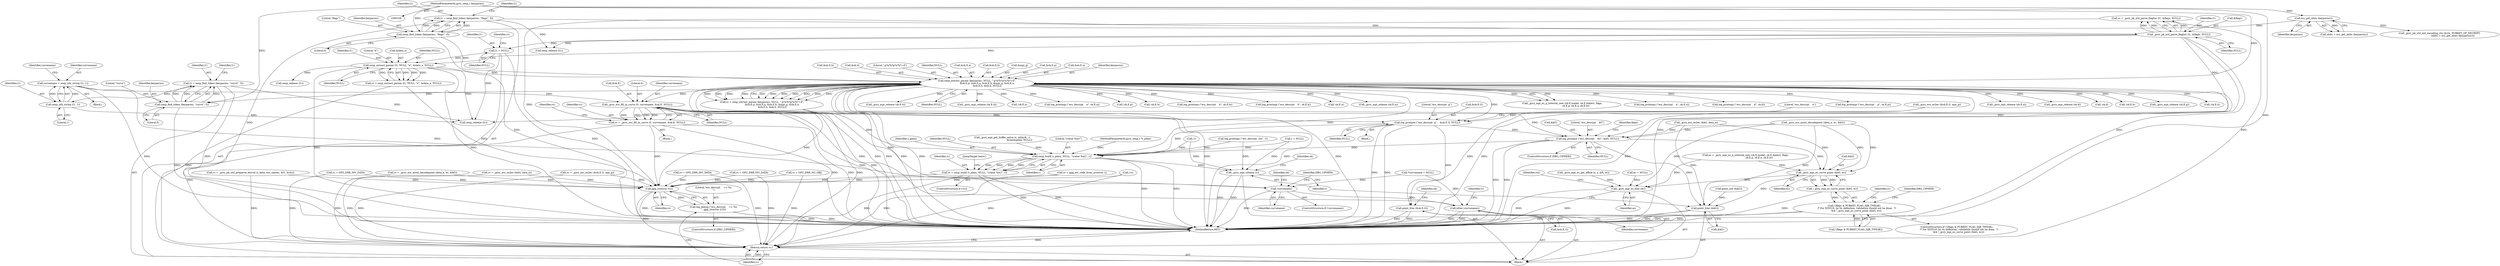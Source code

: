 digraph "0_gnupg_da780c8183cccc8f533c8ace8211ac2cb2bdee7b@pointer" {
"1000308" [label="(Call,curvename = sexp_nth_string (l1, 1))"];
"1000310" [label="(Call,sexp_nth_string (l1, 1))"];
"1000299" [label="(Call,l1 = sexp_find_token (keyparms, \"curve\", 5))"];
"1000301" [label="(Call,sexp_find_token (keyparms, \"curve\", 5))"];
"1000230" [label="(Call,sexp_extract_param (keyparms, NULL, \"-p?a?b?g?n?h?+d\",\n                           &sk.E.p, &sk.E.a, &sk.E.b, &mpi_g, &sk.E.n,\n                           &sk.E.h, &sk.d, NULL))"];
"1000169" [label="(Call,sexp_find_token (keyparms, \"flags\", 0))"];
"1000165" [label="(Call,ecc_get_nbits (keyparms))"];
"1000111" [label="(MethodParameterIn,gcry_sexp_t keyparms)"];
"1000205" [label="(Call,sexp_extract_param (l1, NULL, \"e\", &data_e, NULL))"];
"1000188" [label="(Call,l1 = NULL)"];
"1000178" [label="(Call,_gcry_pk_util_parse_flaglist (l1, &flags, NULL))"];
"1000167" [label="(Call,l1 = sexp_find_token (keyparms, \"flags\", 0))"];
"1000318" [label="(Call,_gcry_ecc_fill_in_curve (0, curvename, &sk.E, NULL))"];
"1000316" [label="(Call,rc = _gcry_ecc_fill_in_curve (0, curvename, &sk.E, NULL))"];
"1000740" [label="(Call,gpg_strerror (rc))"];
"1000738" [label="(Call,log_debug (\"ecc_decrypt    => %s\n\", gpg_strerror (rc)))"];
"1000742" [label="(Return,return rc;)"];
"1000330" [label="(Call,!curvename)"];
"1000727" [label="(Call,xfree (curvename))"];
"1000413" [label="(Call,log_printpnt (\"ecc_decrypt  g\",   &sk.E.G, NULL))"];
"1000552" [label="(Call,log_printpnt (\"ecc_decrypt    kG\", &kG, NULL))"];
"1000564" [label="(Call,_gcry_mpi_ec_curve_point (&kG, ec))"];
"1000563" [label="(Call,!_gcry_mpi_ec_curve_point (&kG, ec))"];
"1000558" [label="(Call,!(flags & PUBKEY_FLAG_DJB_TWEAK)\n       /* For X25519, by its definition, validation should not be done.  */\n      && !_gcry_mpi_ec_curve_point (&kG, ec))"];
"1000677" [label="(Call,point_free (&kG))"];
"1000731" [label="(Call,_gcry_mpi_ec_free (ec))"];
"1000668" [label="(Call,sexp_build (r_plain, NULL, \"(value %m)\", r))"];
"1000666" [label="(Call,rc = sexp_build (r_plain, NULL, \"(value %m)\", r))"];
"1000680" [label="(Call,_gcry_mpi_release (r))"];
"1000702" [label="(Call,point_free (&sk.E.G))"];
"1000668" [label="(Call,sexp_build (r_plain, NULL, \"(value %m)\", r))"];
"1000246" [label="(Call,&sk.E.b)"];
"1000500" [label="(Call,_gcry_mpi_ec_p_internal_new (sk.E.model, sk.E.dialect, flags,\n                                    sk.E.p, sk.E.a, sk.E.b))"];
"1000228" [label="(Call,rc = sexp_extract_param (keyparms, NULL, \"-p?a?b?g?n?h?+d\",\n                           &sk.E.p, &sk.E.a, &sk.E.b, &mpi_g, &sk.E.n,\n                           &sk.E.h, &sk.d, NULL))"];
"1000180" [label="(Call,&flags)"];
"1000363" [label="(Identifier,DBG_CIPHER)"];
"1000607" [label="(Call,_gcry_mpi_get_buffer_extra (x, nbits/8, -1,\n                                             &rawmpilen, NULL))"];
"1000140" [label="(Call,r = NULL)"];
"1000314" [label="(Identifier,curvename)"];
"1000330" [label="(Call,!curvename)"];
"1000153" [label="(Call,point_init (&kG))"];
"1000570" [label="(Identifier,rc)"];
"1000300" [label="(Identifier,l1)"];
"1000672" [label="(Identifier,r)"];
"1000266" [label="(Call,&sk.d)"];
"1000422" [label="(Call,log_printmpi (\"ecc_decrypt    n\", sk.E.n))"];
"1000317" [label="(Identifier,rc)"];
"1000192" [label="(Identifier,rc)"];
"1000541" [label="(Call,rc = _gcry_ecc_os2ec (&kG, data_e))"];
"1000111" [label="(MethodParameterIn,gcry_sexp_t keyparms)"];
"1000169" [label="(Call,sexp_find_token (keyparms, \"flags\", 0))"];
"1000331" [label="(Identifier,curvename)"];
"1000439" [label="(Call,log_printmpi (\"ecc_decrypt    d\", sk.d))"];
"1000112" [label="(Block,)"];
"1000297" [label="(Call,sexp_release (l1))"];
"1000413" [label="(Call,log_printpnt (\"ecc_decrypt  g\",   &sk.E.G, NULL))"];
"1000364" [label="(Block,)"];
"1000189" [label="(Identifier,l1)"];
"1000567" [label="(Identifier,ec)"];
"1000318" [label="(Call,_gcry_ecc_fill_in_curve (0, curvename, &sk.E, NULL))"];
"1000392" [label="(Call,log_printmpi (\"ecc_decrypt    p\", sk.E.p))"];
"1000543" [label="(Call,_gcry_ecc_os2ec (&kG, data_e))"];
"1000166" [label="(Identifier,keyparms)"];
"1000302" [label="(Identifier,keyparms)"];
"1000182" [label="(Identifier,NULL)"];
"1000578" [label="(Call,_gcry_mpi_ec_get_affine (x, y, &R, ec))"];
"1000320" [label="(Identifier,curvename)"];
"1000669" [label="(Identifier,r_plain)"];
"1000688" [label="(Call,_gcry_mpi_release (sk.E.a))"];
"1000163" [label="(Call,nbits = ecc_get_nbits (keyparms))"];
"1000673" [label="(JumpTarget,leave:)"];
"1000744" [label="(MethodReturn,RET)"];
"1000203" [label="(Call,rc = sexp_extract_param (l1, NULL, \"e\", &data_e, NULL))"];
"1000312" [label="(Literal,1)"];
"1000325" [label="(Identifier,NULL)"];
"1000712" [label="(Identifier,sk)"];
"1000176" [label="(Call,rc = _gcry_pk_util_parse_flaglist (l1, &flags, NULL))"];
"1000284" [label="(Call,rc = _gcry_ecc_os2ec (&sk.E.G, mpi_g))"];
"1000729" [label="(Call,sexp_release (l1))"];
"1000558" [label="(Call,!(flags & PUBKEY_FLAG_DJB_TWEAK)\n       /* For X25519, by its definition, validation should not be done.  */\n      && !_gcry_mpi_ec_curve_point (&kG, ec))"];
"1000233" [label="(Literal,\"-p?a?b?g?n?h?+d\")"];
"1000232" [label="(Identifier,NULL)"];
"1000209" [label="(Call,&data_e)"];
"1000240" [label="(Call,&sk.E.a)"];
"1000415" [label="(Call,&sk.E.G)"];
"1000670" [label="(Identifier,NULL)"];
"1000260" [label="(Call,&sk.E.h)"];
"1000685" [label="(Identifier,sk)"];
"1000252" [label="(Call,&mpi_g)"];
"1000134" [label="(Call,ec = NULL)"];
"1000557" [label="(ControlStructure,if (!(flags & PUBKEY_FLAG_DJB_TWEAK)\n       /* For X25519, by its definition, validation should not be done.  */\n      && !_gcry_mpi_ec_curve_point (&kG, ec)))"];
"1000721" [label="(Call,_gcry_mpi_release (sk.d))"];
"1000207" [label="(Identifier,NULL)"];
"1000489" [label="(Call,!sk.d)"];
"1000303" [label="(Literal,\"curve\")"];
"1000730" [label="(Identifier,l1)"];
"1000678" [label="(Call,&kG)"];
"1000739" [label="(Literal,\"ecc_decrypt    => %s\n\")"];
"1000234" [label="(Call,&sk.E.p)"];
"1000191" [label="(Call,rc = _gcry_pk_util_preparse_encval (s_data, ecc_names, &l1, &ctx))"];
"1000171" [label="(Literal,\"flags\")"];
"1000727" [label="(Call,xfree (curvename))"];
"1000460" [label="(Call,!sk.E.b)"];
"1000188" [label="(Call,l1 = NULL)"];
"1000740" [label="(Call,gpg_strerror (rc))"];
"1000735" [label="(Identifier,ctx)"];
"1000682" [label="(Call,_gcry_mpi_release (sk.E.p))"];
"1000666" [label="(Call,rc = sexp_build (r_plain, NULL, \"(value %m)\", r))"];
"1000550" [label="(ControlStructure,if (DBG_CIPHER))"];
"1000569" [label="(Call,rc = GPG_ERR_INV_DATA)"];
"1000483" [label="(Call,!sk.E.h)"];
"1000327" [label="(Identifier,rc)"];
"1000336" [label="(Identifier,sk)"];
"1000694" [label="(Call,_gcry_mpi_release (sk.E.b))"];
"1000563" [label="(Call,!_gcry_mpi_ec_curve_point (&kG, ec))"];
"1000565" [label="(Call,&kG)"];
"1000554" [label="(Call,&kG)"];
"1000315" [label="(Block,)"];
"1000553" [label="(Literal,\"ecc_decrypt    kG\")"];
"1000703" [label="(Call,&sk.E.G)"];
"1000621" [label="(Call,rc = gpg_err_code_from_syserror ())"];
"1000559" [label="(Call,!(flags & PUBKEY_FLAG_DJB_TWEAK))"];
"1000170" [label="(Identifier,keyparms)"];
"1000660" [label="(Call,log_printmpi (\"ecc_decrypt  res\", r))"];
"1000270" [label="(Identifier,NULL)"];
"1000552" [label="(Call,log_printpnt (\"ecc_decrypt    kG\", &kG, NULL))"];
"1000308" [label="(Call,curvename = sexp_nth_string (l1, 1))"];
"1000421" [label="(Identifier,NULL)"];
"1000206" [label="(Identifier,l1)"];
"1000254" [label="(Call,&sk.E.n)"];
"1000671" [label="(Literal,\"(value %m)\")"];
"1000311" [label="(Identifier,l1)"];
"1000741" [label="(Identifier,rc)"];
"1000310" [label="(Call,sexp_nth_string (l1, 1))"];
"1000165" [label="(Call,ecc_get_nbits (keyparms))"];
"1000645" [label="(Call,!r)"];
"1000715" [label="(Call,_gcry_mpi_release (sk.E.h))"];
"1000309" [label="(Identifier,curvename)"];
"1000494" [label="(Call,rc = GPG_ERR_NO_OBJ)"];
"1000498" [label="(Call,ec = _gcry_mpi_ec_p_internal_new (sk.E.model, sk.E.dialect, flags,\n                                    sk.E.p, sk.E.a, sk.E.b))"];
"1000211" [label="(Identifier,NULL)"];
"1000731" [label="(Call,_gcry_mpi_ec_free (ec))"];
"1000564" [label="(Call,_gcry_mpi_ec_curve_point (&kG, ec))"];
"1000414" [label="(Literal,\"ecc_decrypt  g\")"];
"1000659" [label="(Identifier,DBG_CIPHER)"];
"1000304" [label="(Literal,5)"];
"1000231" [label="(Identifier,keyparms)"];
"1000329" [label="(ControlStructure,if (!curvename))"];
"1000167" [label="(Call,l1 = sexp_find_token (keyparms, \"flags\", 0))"];
"1000585" [label="(Call,rc = GPG_ERR_INV_DATA)"];
"1000307" [label="(Block,)"];
"1000286" [label="(Call,_gcry_ecc_os2ec (&sk.E.G, mpi_g))"];
"1000664" [label="(Call,!rc)"];
"1000476" [label="(Call,!sk.E.n)"];
"1000299" [label="(Call,l1 = sexp_find_token (keyparms, \"curve\", 5))"];
"1000109" [label="(MethodParameterIn,gcry_sexp_t *r_plain)"];
"1000190" [label="(Identifier,NULL)"];
"1000533" [label="(Call,rc = _gcry_ecc_mont_decodepoint (data_e, ec, &kG))"];
"1000399" [label="(Call,log_printmpi (\"ecc_decrypt    a\", sk.E.a))"];
"1000446" [label="(Call,!sk.E.p)"];
"1000556" [label="(Identifier,NULL)"];
"1000680" [label="(Call,_gcry_mpi_release (r))"];
"1000321" [label="(Call,&sk.E)"];
"1000681" [label="(Identifier,r)"];
"1000738" [label="(Call,log_debug (\"ecc_decrypt    => %s\n\", gpg_strerror (rc)))"];
"1000667" [label="(Identifier,rc)"];
"1000348" [label="(Call,!sk.E.h)"];
"1000168" [label="(Identifier,l1)"];
"1000316" [label="(Call,rc = _gcry_ecc_fill_in_curve (0, curvename, &sk.E, NULL))"];
"1000736" [label="(ControlStructure,if (DBG_CIPHER))"];
"1000186" [label="(Call,sexp_release (l1))"];
"1000319" [label="(Literal,0)"];
"1000301" [label="(Call,sexp_find_token (keyparms, \"curve\", 5))"];
"1000174" [label="(Identifier,l1)"];
"1000406" [label="(Call,log_printmpi (\"ecc_decrypt    b\", sk.E.b))"];
"1000230" [label="(Call,sexp_extract_param (keyparms, NULL, \"-p?a?b?g?n?h?+d\",\n                           &sk.E.p, &sk.E.a, &sk.E.b, &mpi_g, &sk.E.n,\n                           &sk.E.h, &sk.d, NULL))"];
"1000728" [label="(Identifier,curvename)"];
"1000663" [label="(ControlStructure,if (!rc))"];
"1000429" [label="(Call,log_printmpi (\"ecc_decrypt    h\", sk.E.h))"];
"1000423" [label="(Literal,\"ecc_decrypt    n\")"];
"1000178" [label="(Call,_gcry_pk_util_parse_flaglist (l1, &flags, NULL))"];
"1000743" [label="(Identifier,rc)"];
"1000561" [label="(Identifier,flags)"];
"1000306" [label="(Identifier,l1)"];
"1000732" [label="(Identifier,ec)"];
"1000677" [label="(Call,point_free (&kG))"];
"1000535" [label="(Call,_gcry_ecc_mont_decodepoint (data_e, ec, &kG))"];
"1000453" [label="(Call,!sk.E.a)"];
"1000224" [label="(Call,rc = GPG_ERR_INV_DATA)"];
"1000130" [label="(Call,*curvename = NULL)"];
"1000159" [label="(Call,_gcry_pk_util_init_encoding_ctx (&ctx, PUBKEY_OP_DECRYPT,\n                                   (nbits = ecc_get_nbits (keyparms))))"];
"1000208" [label="(Literal,\"e\")"];
"1000702" [label="(Call,point_free (&sk.E.G))"];
"1000709" [label="(Call,_gcry_mpi_release (sk.E.n))"];
"1000179" [label="(Identifier,l1)"];
"1000205" [label="(Call,sexp_extract_param (l1, NULL, \"e\", &data_e, NULL))"];
"1000742" [label="(Return,return rc;)"];
"1000172" [label="(Literal,0)"];
"1000308" -> "1000307"  [label="AST: "];
"1000308" -> "1000310"  [label="CFG: "];
"1000309" -> "1000308"  [label="AST: "];
"1000310" -> "1000308"  [label="AST: "];
"1000314" -> "1000308"  [label="CFG: "];
"1000308" -> "1000744"  [label="DDG: "];
"1000310" -> "1000308"  [label="DDG: "];
"1000310" -> "1000308"  [label="DDG: "];
"1000308" -> "1000318"  [label="DDG: "];
"1000308" -> "1000330"  [label="DDG: "];
"1000310" -> "1000312"  [label="CFG: "];
"1000311" -> "1000310"  [label="AST: "];
"1000312" -> "1000310"  [label="AST: "];
"1000299" -> "1000310"  [label="DDG: "];
"1000310" -> "1000729"  [label="DDG: "];
"1000299" -> "1000112"  [label="AST: "];
"1000299" -> "1000301"  [label="CFG: "];
"1000300" -> "1000299"  [label="AST: "];
"1000301" -> "1000299"  [label="AST: "];
"1000306" -> "1000299"  [label="CFG: "];
"1000299" -> "1000744"  [label="DDG: "];
"1000301" -> "1000299"  [label="DDG: "];
"1000301" -> "1000299"  [label="DDG: "];
"1000301" -> "1000299"  [label="DDG: "];
"1000299" -> "1000729"  [label="DDG: "];
"1000301" -> "1000304"  [label="CFG: "];
"1000302" -> "1000301"  [label="AST: "];
"1000303" -> "1000301"  [label="AST: "];
"1000304" -> "1000301"  [label="AST: "];
"1000301" -> "1000744"  [label="DDG: "];
"1000230" -> "1000301"  [label="DDG: "];
"1000111" -> "1000301"  [label="DDG: "];
"1000230" -> "1000228"  [label="AST: "];
"1000230" -> "1000270"  [label="CFG: "];
"1000231" -> "1000230"  [label="AST: "];
"1000232" -> "1000230"  [label="AST: "];
"1000233" -> "1000230"  [label="AST: "];
"1000234" -> "1000230"  [label="AST: "];
"1000240" -> "1000230"  [label="AST: "];
"1000246" -> "1000230"  [label="AST: "];
"1000252" -> "1000230"  [label="AST: "];
"1000254" -> "1000230"  [label="AST: "];
"1000260" -> "1000230"  [label="AST: "];
"1000266" -> "1000230"  [label="AST: "];
"1000270" -> "1000230"  [label="AST: "];
"1000228" -> "1000230"  [label="CFG: "];
"1000230" -> "1000744"  [label="DDG: "];
"1000230" -> "1000744"  [label="DDG: "];
"1000230" -> "1000744"  [label="DDG: "];
"1000230" -> "1000744"  [label="DDG: "];
"1000230" -> "1000744"  [label="DDG: "];
"1000230" -> "1000744"  [label="DDG: "];
"1000230" -> "1000744"  [label="DDG: "];
"1000230" -> "1000744"  [label="DDG: "];
"1000230" -> "1000744"  [label="DDG: "];
"1000230" -> "1000228"  [label="DDG: "];
"1000230" -> "1000228"  [label="DDG: "];
"1000230" -> "1000228"  [label="DDG: "];
"1000230" -> "1000228"  [label="DDG: "];
"1000230" -> "1000228"  [label="DDG: "];
"1000230" -> "1000228"  [label="DDG: "];
"1000230" -> "1000228"  [label="DDG: "];
"1000230" -> "1000228"  [label="DDG: "];
"1000230" -> "1000228"  [label="DDG: "];
"1000230" -> "1000228"  [label="DDG: "];
"1000169" -> "1000230"  [label="DDG: "];
"1000111" -> "1000230"  [label="DDG: "];
"1000205" -> "1000230"  [label="DDG: "];
"1000230" -> "1000318"  [label="DDG: "];
"1000230" -> "1000348"  [label="DDG: "];
"1000230" -> "1000392"  [label="DDG: "];
"1000230" -> "1000399"  [label="DDG: "];
"1000230" -> "1000406"  [label="DDG: "];
"1000230" -> "1000413"  [label="DDG: "];
"1000230" -> "1000422"  [label="DDG: "];
"1000230" -> "1000429"  [label="DDG: "];
"1000230" -> "1000439"  [label="DDG: "];
"1000230" -> "1000446"  [label="DDG: "];
"1000230" -> "1000453"  [label="DDG: "];
"1000230" -> "1000460"  [label="DDG: "];
"1000230" -> "1000476"  [label="DDG: "];
"1000230" -> "1000483"  [label="DDG: "];
"1000230" -> "1000489"  [label="DDG: "];
"1000230" -> "1000500"  [label="DDG: "];
"1000230" -> "1000500"  [label="DDG: "];
"1000230" -> "1000500"  [label="DDG: "];
"1000230" -> "1000552"  [label="DDG: "];
"1000230" -> "1000668"  [label="DDG: "];
"1000230" -> "1000682"  [label="DDG: "];
"1000230" -> "1000688"  [label="DDG: "];
"1000230" -> "1000694"  [label="DDG: "];
"1000230" -> "1000709"  [label="DDG: "];
"1000230" -> "1000715"  [label="DDG: "];
"1000230" -> "1000721"  [label="DDG: "];
"1000169" -> "1000167"  [label="AST: "];
"1000169" -> "1000172"  [label="CFG: "];
"1000170" -> "1000169"  [label="AST: "];
"1000171" -> "1000169"  [label="AST: "];
"1000172" -> "1000169"  [label="AST: "];
"1000167" -> "1000169"  [label="CFG: "];
"1000169" -> "1000744"  [label="DDG: "];
"1000169" -> "1000167"  [label="DDG: "];
"1000169" -> "1000167"  [label="DDG: "];
"1000169" -> "1000167"  [label="DDG: "];
"1000165" -> "1000169"  [label="DDG: "];
"1000111" -> "1000169"  [label="DDG: "];
"1000165" -> "1000163"  [label="AST: "];
"1000165" -> "1000166"  [label="CFG: "];
"1000166" -> "1000165"  [label="AST: "];
"1000163" -> "1000165"  [label="CFG: "];
"1000165" -> "1000159"  [label="DDG: "];
"1000165" -> "1000163"  [label="DDG: "];
"1000111" -> "1000165"  [label="DDG: "];
"1000111" -> "1000108"  [label="AST: "];
"1000111" -> "1000744"  [label="DDG: "];
"1000205" -> "1000203"  [label="AST: "];
"1000205" -> "1000211"  [label="CFG: "];
"1000206" -> "1000205"  [label="AST: "];
"1000207" -> "1000205"  [label="AST: "];
"1000208" -> "1000205"  [label="AST: "];
"1000209" -> "1000205"  [label="AST: "];
"1000211" -> "1000205"  [label="AST: "];
"1000203" -> "1000205"  [label="CFG: "];
"1000205" -> "1000744"  [label="DDG: "];
"1000205" -> "1000744"  [label="DDG: "];
"1000205" -> "1000203"  [label="DDG: "];
"1000205" -> "1000203"  [label="DDG: "];
"1000205" -> "1000203"  [label="DDG: "];
"1000205" -> "1000203"  [label="DDG: "];
"1000188" -> "1000205"  [label="DDG: "];
"1000178" -> "1000205"  [label="DDG: "];
"1000205" -> "1000297"  [label="DDG: "];
"1000205" -> "1000729"  [label="DDG: "];
"1000188" -> "1000112"  [label="AST: "];
"1000188" -> "1000190"  [label="CFG: "];
"1000189" -> "1000188"  [label="AST: "];
"1000190" -> "1000188"  [label="AST: "];
"1000192" -> "1000188"  [label="CFG: "];
"1000188" -> "1000744"  [label="DDG: "];
"1000178" -> "1000188"  [label="DDG: "];
"1000188" -> "1000729"  [label="DDG: "];
"1000178" -> "1000176"  [label="AST: "];
"1000178" -> "1000182"  [label="CFG: "];
"1000179" -> "1000178"  [label="AST: "];
"1000180" -> "1000178"  [label="AST: "];
"1000182" -> "1000178"  [label="AST: "];
"1000176" -> "1000178"  [label="CFG: "];
"1000178" -> "1000744"  [label="DDG: "];
"1000178" -> "1000744"  [label="DDG: "];
"1000178" -> "1000176"  [label="DDG: "];
"1000178" -> "1000176"  [label="DDG: "];
"1000178" -> "1000176"  [label="DDG: "];
"1000167" -> "1000178"  [label="DDG: "];
"1000178" -> "1000186"  [label="DDG: "];
"1000178" -> "1000729"  [label="DDG: "];
"1000167" -> "1000112"  [label="AST: "];
"1000168" -> "1000167"  [label="AST: "];
"1000174" -> "1000167"  [label="CFG: "];
"1000167" -> "1000744"  [label="DDG: "];
"1000167" -> "1000186"  [label="DDG: "];
"1000318" -> "1000316"  [label="AST: "];
"1000318" -> "1000325"  [label="CFG: "];
"1000319" -> "1000318"  [label="AST: "];
"1000320" -> "1000318"  [label="AST: "];
"1000321" -> "1000318"  [label="AST: "];
"1000325" -> "1000318"  [label="AST: "];
"1000316" -> "1000318"  [label="CFG: "];
"1000318" -> "1000744"  [label="DDG: "];
"1000318" -> "1000744"  [label="DDG: "];
"1000318" -> "1000316"  [label="DDG: "];
"1000318" -> "1000316"  [label="DDG: "];
"1000318" -> "1000316"  [label="DDG: "];
"1000318" -> "1000316"  [label="DDG: "];
"1000318" -> "1000330"  [label="DDG: "];
"1000318" -> "1000413"  [label="DDG: "];
"1000318" -> "1000552"  [label="DDG: "];
"1000318" -> "1000668"  [label="DDG: "];
"1000318" -> "1000727"  [label="DDG: "];
"1000316" -> "1000315"  [label="AST: "];
"1000317" -> "1000316"  [label="AST: "];
"1000327" -> "1000316"  [label="CFG: "];
"1000316" -> "1000744"  [label="DDG: "];
"1000316" -> "1000744"  [label="DDG: "];
"1000316" -> "1000740"  [label="DDG: "];
"1000316" -> "1000742"  [label="DDG: "];
"1000740" -> "1000738"  [label="AST: "];
"1000740" -> "1000741"  [label="CFG: "];
"1000741" -> "1000740"  [label="AST: "];
"1000738" -> "1000740"  [label="CFG: "];
"1000740" -> "1000744"  [label="DDG: "];
"1000740" -> "1000738"  [label="DDG: "];
"1000284" -> "1000740"  [label="DDG: "];
"1000228" -> "1000740"  [label="DDG: "];
"1000585" -> "1000740"  [label="DDG: "];
"1000494" -> "1000740"  [label="DDG: "];
"1000541" -> "1000740"  [label="DDG: "];
"1000533" -> "1000740"  [label="DDG: "];
"1000569" -> "1000740"  [label="DDG: "];
"1000191" -> "1000740"  [label="DDG: "];
"1000224" -> "1000740"  [label="DDG: "];
"1000621" -> "1000740"  [label="DDG: "];
"1000176" -> "1000740"  [label="DDG: "];
"1000664" -> "1000740"  [label="DDG: "];
"1000203" -> "1000740"  [label="DDG: "];
"1000666" -> "1000740"  [label="DDG: "];
"1000740" -> "1000742"  [label="DDG: "];
"1000738" -> "1000736"  [label="AST: "];
"1000739" -> "1000738"  [label="AST: "];
"1000743" -> "1000738"  [label="CFG: "];
"1000738" -> "1000744"  [label="DDG: "];
"1000738" -> "1000744"  [label="DDG: "];
"1000742" -> "1000112"  [label="AST: "];
"1000742" -> "1000743"  [label="CFG: "];
"1000743" -> "1000742"  [label="AST: "];
"1000744" -> "1000742"  [label="CFG: "];
"1000742" -> "1000744"  [label="DDG: "];
"1000743" -> "1000742"  [label="DDG: "];
"1000284" -> "1000742"  [label="DDG: "];
"1000228" -> "1000742"  [label="DDG: "];
"1000585" -> "1000742"  [label="DDG: "];
"1000494" -> "1000742"  [label="DDG: "];
"1000541" -> "1000742"  [label="DDG: "];
"1000569" -> "1000742"  [label="DDG: "];
"1000191" -> "1000742"  [label="DDG: "];
"1000224" -> "1000742"  [label="DDG: "];
"1000621" -> "1000742"  [label="DDG: "];
"1000533" -> "1000742"  [label="DDG: "];
"1000176" -> "1000742"  [label="DDG: "];
"1000664" -> "1000742"  [label="DDG: "];
"1000203" -> "1000742"  [label="DDG: "];
"1000666" -> "1000742"  [label="DDG: "];
"1000330" -> "1000329"  [label="AST: "];
"1000330" -> "1000331"  [label="CFG: "];
"1000331" -> "1000330"  [label="AST: "];
"1000336" -> "1000330"  [label="CFG: "];
"1000363" -> "1000330"  [label="CFG: "];
"1000330" -> "1000744"  [label="DDG: "];
"1000130" -> "1000330"  [label="DDG: "];
"1000330" -> "1000727"  [label="DDG: "];
"1000727" -> "1000112"  [label="AST: "];
"1000727" -> "1000728"  [label="CFG: "];
"1000728" -> "1000727"  [label="AST: "];
"1000730" -> "1000727"  [label="CFG: "];
"1000727" -> "1000744"  [label="DDG: "];
"1000727" -> "1000744"  [label="DDG: "];
"1000130" -> "1000727"  [label="DDG: "];
"1000413" -> "1000364"  [label="AST: "];
"1000413" -> "1000421"  [label="CFG: "];
"1000414" -> "1000413"  [label="AST: "];
"1000415" -> "1000413"  [label="AST: "];
"1000421" -> "1000413"  [label="AST: "];
"1000423" -> "1000413"  [label="CFG: "];
"1000413" -> "1000744"  [label="DDG: "];
"1000413" -> "1000744"  [label="DDG: "];
"1000286" -> "1000413"  [label="DDG: "];
"1000413" -> "1000552"  [label="DDG: "];
"1000413" -> "1000668"  [label="DDG: "];
"1000413" -> "1000702"  [label="DDG: "];
"1000552" -> "1000550"  [label="AST: "];
"1000552" -> "1000556"  [label="CFG: "];
"1000553" -> "1000552"  [label="AST: "];
"1000554" -> "1000552"  [label="AST: "];
"1000556" -> "1000552"  [label="AST: "];
"1000561" -> "1000552"  [label="CFG: "];
"1000552" -> "1000744"  [label="DDG: "];
"1000552" -> "1000744"  [label="DDG: "];
"1000543" -> "1000552"  [label="DDG: "];
"1000535" -> "1000552"  [label="DDG: "];
"1000552" -> "1000564"  [label="DDG: "];
"1000552" -> "1000668"  [label="DDG: "];
"1000552" -> "1000677"  [label="DDG: "];
"1000564" -> "1000563"  [label="AST: "];
"1000564" -> "1000567"  [label="CFG: "];
"1000565" -> "1000564"  [label="AST: "];
"1000567" -> "1000564"  [label="AST: "];
"1000563" -> "1000564"  [label="CFG: "];
"1000564" -> "1000563"  [label="DDG: "];
"1000564" -> "1000563"  [label="DDG: "];
"1000543" -> "1000564"  [label="DDG: "];
"1000535" -> "1000564"  [label="DDG: "];
"1000535" -> "1000564"  [label="DDG: "];
"1000498" -> "1000564"  [label="DDG: "];
"1000564" -> "1000677"  [label="DDG: "];
"1000564" -> "1000731"  [label="DDG: "];
"1000563" -> "1000558"  [label="AST: "];
"1000558" -> "1000563"  [label="CFG: "];
"1000563" -> "1000744"  [label="DDG: "];
"1000563" -> "1000558"  [label="DDG: "];
"1000558" -> "1000557"  [label="AST: "];
"1000558" -> "1000559"  [label="CFG: "];
"1000559" -> "1000558"  [label="AST: "];
"1000570" -> "1000558"  [label="CFG: "];
"1000659" -> "1000558"  [label="CFG: "];
"1000558" -> "1000744"  [label="DDG: "];
"1000558" -> "1000744"  [label="DDG: "];
"1000558" -> "1000744"  [label="DDG: "];
"1000559" -> "1000558"  [label="DDG: "];
"1000677" -> "1000112"  [label="AST: "];
"1000677" -> "1000678"  [label="CFG: "];
"1000678" -> "1000677"  [label="AST: "];
"1000681" -> "1000677"  [label="CFG: "];
"1000677" -> "1000744"  [label="DDG: "];
"1000677" -> "1000744"  [label="DDG: "];
"1000153" -> "1000677"  [label="DDG: "];
"1000543" -> "1000677"  [label="DDG: "];
"1000535" -> "1000677"  [label="DDG: "];
"1000731" -> "1000112"  [label="AST: "];
"1000731" -> "1000732"  [label="CFG: "];
"1000732" -> "1000731"  [label="AST: "];
"1000735" -> "1000731"  [label="CFG: "];
"1000731" -> "1000744"  [label="DDG: "];
"1000731" -> "1000744"  [label="DDG: "];
"1000578" -> "1000731"  [label="DDG: "];
"1000498" -> "1000731"  [label="DDG: "];
"1000134" -> "1000731"  [label="DDG: "];
"1000535" -> "1000731"  [label="DDG: "];
"1000668" -> "1000666"  [label="AST: "];
"1000668" -> "1000672"  [label="CFG: "];
"1000669" -> "1000668"  [label="AST: "];
"1000670" -> "1000668"  [label="AST: "];
"1000671" -> "1000668"  [label="AST: "];
"1000672" -> "1000668"  [label="AST: "];
"1000666" -> "1000668"  [label="CFG: "];
"1000668" -> "1000744"  [label="DDG: "];
"1000668" -> "1000744"  [label="DDG: "];
"1000668" -> "1000666"  [label="DDG: "];
"1000668" -> "1000666"  [label="DDG: "];
"1000668" -> "1000666"  [label="DDG: "];
"1000668" -> "1000666"  [label="DDG: "];
"1000109" -> "1000668"  [label="DDG: "];
"1000607" -> "1000668"  [label="DDG: "];
"1000645" -> "1000668"  [label="DDG: "];
"1000660" -> "1000668"  [label="DDG: "];
"1000140" -> "1000668"  [label="DDG: "];
"1000668" -> "1000680"  [label="DDG: "];
"1000666" -> "1000663"  [label="AST: "];
"1000667" -> "1000666"  [label="AST: "];
"1000673" -> "1000666"  [label="CFG: "];
"1000666" -> "1000744"  [label="DDG: "];
"1000666" -> "1000744"  [label="DDG: "];
"1000680" -> "1000112"  [label="AST: "];
"1000680" -> "1000681"  [label="CFG: "];
"1000681" -> "1000680"  [label="AST: "];
"1000685" -> "1000680"  [label="CFG: "];
"1000680" -> "1000744"  [label="DDG: "];
"1000680" -> "1000744"  [label="DDG: "];
"1000645" -> "1000680"  [label="DDG: "];
"1000660" -> "1000680"  [label="DDG: "];
"1000140" -> "1000680"  [label="DDG: "];
"1000702" -> "1000112"  [label="AST: "];
"1000702" -> "1000703"  [label="CFG: "];
"1000703" -> "1000702"  [label="AST: "];
"1000712" -> "1000702"  [label="CFG: "];
"1000702" -> "1000744"  [label="DDG: "];
"1000702" -> "1000744"  [label="DDG: "];
"1000286" -> "1000702"  [label="DDG: "];
}
